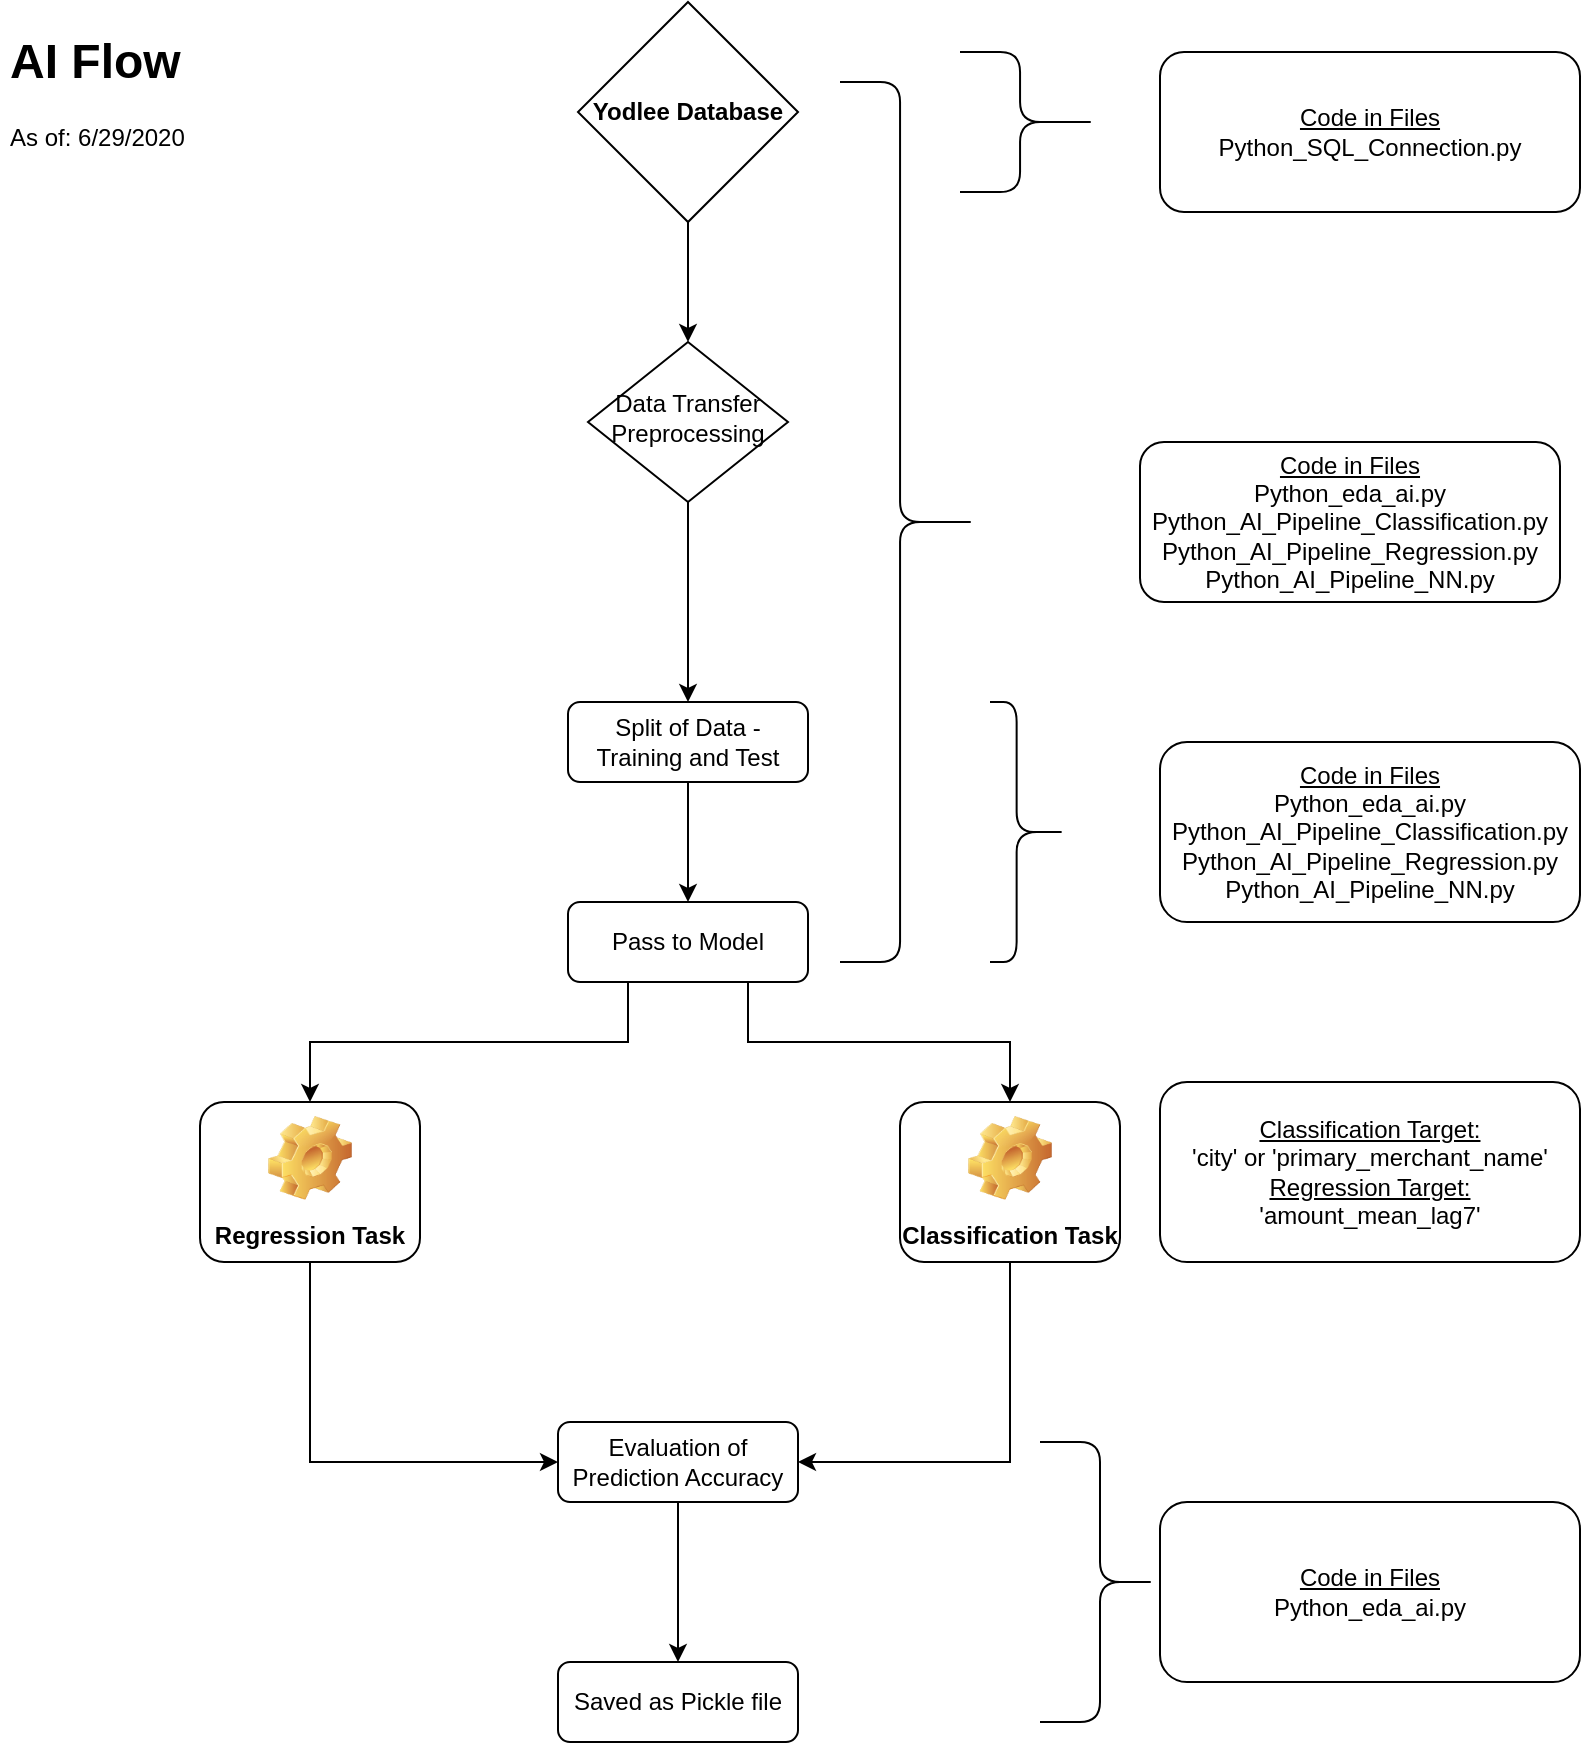 <mxfile version="13.3.7" type="device"><diagram id="C5RBs43oDa-KdzZeNtuy" name="Page-1"><mxGraphModel dx="1298" dy="757" grid="1" gridSize="10" guides="1" tooltips="1" connect="1" arrows="1" fold="1" page="1" pageScale="1" pageWidth="827" pageHeight="1169" math="0" shadow="0"><root><mxCell id="WIyWlLk6GJQsqaUBKTNV-0"/><mxCell id="WIyWlLk6GJQsqaUBKTNV-1" parent="WIyWlLk6GJQsqaUBKTNV-0"/><mxCell id="kaoyUpTG4OD9lV1D62yB-11" style="edgeStyle=orthogonalEdgeStyle;rounded=0;orthogonalLoop=1;jettySize=auto;html=1;exitX=0.5;exitY=1;exitDx=0;exitDy=0;" parent="WIyWlLk6GJQsqaUBKTNV-1" source="WIyWlLk6GJQsqaUBKTNV-6" target="WIyWlLk6GJQsqaUBKTNV-11" edge="1"><mxGeometry relative="1" as="geometry"/></mxCell><mxCell id="WIyWlLk6GJQsqaUBKTNV-6" value="&lt;div&gt;Data Transfer&lt;/div&gt;&lt;div&gt;Preprocessing&lt;/div&gt;" style="rhombus;whiteSpace=wrap;html=1;shadow=0;fontFamily=Helvetica;fontSize=12;align=center;strokeWidth=1;spacing=6;spacingTop=-4;" parent="WIyWlLk6GJQsqaUBKTNV-1" vertex="1"><mxGeometry x="314" y="180" width="100" height="80" as="geometry"/></mxCell><mxCell id="kaoyUpTG4OD9lV1D62yB-12" style="edgeStyle=orthogonalEdgeStyle;rounded=0;orthogonalLoop=1;jettySize=auto;html=1;entryX=0.5;entryY=0;entryDx=0;entryDy=0;" parent="WIyWlLk6GJQsqaUBKTNV-1" source="WIyWlLk6GJQsqaUBKTNV-11" target="76o88r8x4skKHtDsr4q0-12" edge="1"><mxGeometry relative="1" as="geometry"/></mxCell><mxCell id="WIyWlLk6GJQsqaUBKTNV-11" value="&lt;div&gt;Split of Data - &lt;br&gt;&lt;/div&gt;&lt;div&gt;Training and Test&lt;br&gt;&lt;/div&gt;" style="rounded=1;whiteSpace=wrap;html=1;fontSize=12;glass=0;strokeWidth=1;shadow=0;" parent="WIyWlLk6GJQsqaUBKTNV-1" vertex="1"><mxGeometry x="304" y="360" width="120" height="40" as="geometry"/></mxCell><mxCell id="kaoyUpTG4OD9lV1D62yB-5" style="edgeStyle=orthogonalEdgeStyle;rounded=0;orthogonalLoop=1;jettySize=auto;html=1;exitX=0.25;exitY=1;exitDx=0;exitDy=0;entryX=0.5;entryY=0;entryDx=0;entryDy=0;" parent="WIyWlLk6GJQsqaUBKTNV-1" source="76o88r8x4skKHtDsr4q0-12" target="kaoyUpTG4OD9lV1D62yB-18" edge="1"><mxGeometry relative="1" as="geometry"><mxPoint x="254" y="555" as="targetPoint"/></mxGeometry></mxCell><mxCell id="kaoyUpTG4OD9lV1D62yB-6" style="edgeStyle=orthogonalEdgeStyle;rounded=0;orthogonalLoop=1;jettySize=auto;html=1;exitX=0.75;exitY=1;exitDx=0;exitDy=0;entryX=0.5;entryY=0;entryDx=0;entryDy=0;" parent="WIyWlLk6GJQsqaUBKTNV-1" source="76o88r8x4skKHtDsr4q0-12" target="kaoyUpTG4OD9lV1D62yB-19" edge="1"><mxGeometry relative="1" as="geometry"><mxPoint x="460" y="555" as="targetPoint"/></mxGeometry></mxCell><mxCell id="76o88r8x4skKHtDsr4q0-12" value="Pass to Model" style="rounded=1;whiteSpace=wrap;html=1;fontSize=12;glass=0;strokeWidth=1;shadow=0;" parent="WIyWlLk6GJQsqaUBKTNV-1" vertex="1"><mxGeometry x="304" y="460" width="120" height="40" as="geometry"/></mxCell><mxCell id="WIyWlLk6GJQsqaUBKTNV-12" value="&lt;u&gt;Code in Files&lt;br&gt;&lt;/u&gt;Python_SQL_Connection.py" style="rounded=1;whiteSpace=wrap;html=1;fontSize=12;glass=0;strokeWidth=1;shadow=0;" parent="WIyWlLk6GJQsqaUBKTNV-1" vertex="1"><mxGeometry x="600" y="35" width="210" height="80" as="geometry"/></mxCell><mxCell id="kaoyUpTG4OD9lV1D62yB-10" style="edgeStyle=orthogonalEdgeStyle;rounded=0;orthogonalLoop=1;jettySize=auto;html=1;entryX=0.5;entryY=0;entryDx=0;entryDy=0;" parent="WIyWlLk6GJQsqaUBKTNV-1" source="76o88r8x4skKHtDsr4q0-2" target="WIyWlLk6GJQsqaUBKTNV-6" edge="1"><mxGeometry relative="1" as="geometry"/></mxCell><mxCell id="76o88r8x4skKHtDsr4q0-2" value="&lt;b&gt;Yodlee Database&lt;br&gt;&lt;/b&gt;" style="rhombus;whiteSpace=wrap;html=1;aspect=fixed;" parent="WIyWlLk6GJQsqaUBKTNV-1" vertex="1"><mxGeometry x="309" y="10" width="110" height="110" as="geometry"/></mxCell><mxCell id="kaoyUpTG4OD9lV1D62yB-1" value="&lt;div&gt;&lt;u&gt;Code in Files&lt;font color=&quot;#FF3333&quot;&gt;&lt;br&gt;&lt;/font&gt;&lt;/u&gt;&lt;/div&gt;&lt;div&gt;Python_eda_ai.py&lt;/div&gt;&lt;div&gt;Python_AI_Pipeline_Classification.py&lt;/div&gt;&lt;div&gt;Python_AI_Pipeline_Regression.py&lt;/div&gt;&lt;div&gt;Python_AI_Pipeline_NN.py&lt;/div&gt;" style="rounded=1;whiteSpace=wrap;html=1;fontSize=12;glass=0;strokeWidth=1;shadow=0;" parent="WIyWlLk6GJQsqaUBKTNV-1" vertex="1"><mxGeometry x="590" y="230" width="210" height="80" as="geometry"/></mxCell><mxCell id="kaoyUpTG4OD9lV1D62yB-2" value="&lt;div&gt;&lt;u&gt;Code in Files&lt;/u&gt;&lt;br&gt;&lt;div&gt;Python_eda_ai.py&lt;/div&gt;&lt;div&gt;Python_AI_Pipeline_Classification.py&lt;/div&gt;&lt;div&gt;Python_AI_Pipeline_Regression.py&lt;/div&gt;&lt;div&gt;Python_AI_Pipeline_NN.py&lt;/div&gt;&lt;/div&gt;" style="rounded=1;whiteSpace=wrap;html=1;fontSize=12;glass=0;strokeWidth=1;shadow=0;" parent="WIyWlLk6GJQsqaUBKTNV-1" vertex="1"><mxGeometry x="600" y="380" width="210" height="90" as="geometry"/></mxCell><mxCell id="kaoyUpTG4OD9lV1D62yB-14" style="edgeStyle=orthogonalEdgeStyle;rounded=0;orthogonalLoop=1;jettySize=auto;html=1;entryX=1;entryY=0.5;entryDx=0;entryDy=0;exitX=0.5;exitY=1;exitDx=0;exitDy=0;" parent="WIyWlLk6GJQsqaUBKTNV-1" source="kaoyUpTG4OD9lV1D62yB-19" target="kaoyUpTG4OD9lV1D62yB-7" edge="1"><mxGeometry relative="1" as="geometry"><mxPoint x="460" y="615" as="sourcePoint"/></mxGeometry></mxCell><mxCell id="kaoyUpTG4OD9lV1D62yB-13" style="edgeStyle=orthogonalEdgeStyle;rounded=0;orthogonalLoop=1;jettySize=auto;html=1;entryX=0;entryY=0.5;entryDx=0;entryDy=0;exitX=0.5;exitY=1;exitDx=0;exitDy=0;" parent="WIyWlLk6GJQsqaUBKTNV-1" source="kaoyUpTG4OD9lV1D62yB-18" target="kaoyUpTG4OD9lV1D62yB-7" edge="1"><mxGeometry relative="1" as="geometry"><mxPoint x="254" y="615" as="sourcePoint"/></mxGeometry></mxCell><mxCell id="kaoyUpTG4OD9lV1D62yB-15" style="edgeStyle=orthogonalEdgeStyle;rounded=0;orthogonalLoop=1;jettySize=auto;html=1;exitX=0.5;exitY=1;exitDx=0;exitDy=0;" parent="WIyWlLk6GJQsqaUBKTNV-1" source="kaoyUpTG4OD9lV1D62yB-7" target="kaoyUpTG4OD9lV1D62yB-8" edge="1"><mxGeometry relative="1" as="geometry"/></mxCell><mxCell id="kaoyUpTG4OD9lV1D62yB-7" value="Evaluation of Prediction Accuracy" style="rounded=1;whiteSpace=wrap;html=1;fontSize=12;glass=0;strokeWidth=1;shadow=0;" parent="WIyWlLk6GJQsqaUBKTNV-1" vertex="1"><mxGeometry x="299" y="720" width="120" height="40" as="geometry"/></mxCell><mxCell id="kaoyUpTG4OD9lV1D62yB-8" value="Saved as Pickle file" style="rounded=1;whiteSpace=wrap;html=1;fontSize=12;glass=0;strokeWidth=1;shadow=0;" parent="WIyWlLk6GJQsqaUBKTNV-1" vertex="1"><mxGeometry x="299" y="840" width="120" height="40" as="geometry"/></mxCell><mxCell id="kaoyUpTG4OD9lV1D62yB-16" value="&lt;h1&gt;AI Flow&lt;br&gt;&lt;/h1&gt;&lt;p&gt;As of: 6/29/2020&lt;br&gt;&lt;/p&gt;" style="text;html=1;strokeColor=none;fillColor=none;spacing=5;spacingTop=-20;whiteSpace=wrap;overflow=hidden;rounded=0;" parent="WIyWlLk6GJQsqaUBKTNV-1" vertex="1"><mxGeometry x="20" y="20" width="190" height="120" as="geometry"/></mxCell><mxCell id="kaoyUpTG4OD9lV1D62yB-17" value="&lt;div&gt;&lt;u&gt;Code in Files&lt;br&gt;&lt;/u&gt;&lt;/div&gt;Python_eda_ai.py" style="rounded=1;whiteSpace=wrap;html=1;fontSize=12;glass=0;strokeWidth=1;shadow=0;" parent="WIyWlLk6GJQsqaUBKTNV-1" vertex="1"><mxGeometry x="600" y="760" width="210" height="90" as="geometry"/></mxCell><mxCell id="kaoyUpTG4OD9lV1D62yB-18" value="Regression Task" style="label;whiteSpace=wrap;html=1;align=center;verticalAlign=bottom;spacingLeft=0;spacingBottom=4;imageAlign=center;imageVerticalAlign=top;image=img/clipart/Gear_128x128.png" parent="WIyWlLk6GJQsqaUBKTNV-1" vertex="1"><mxGeometry x="120" y="560" width="110" height="80" as="geometry"/></mxCell><mxCell id="kaoyUpTG4OD9lV1D62yB-19" value="Classification Task" style="label;whiteSpace=wrap;html=1;align=center;verticalAlign=bottom;spacingLeft=0;spacingBottom=4;imageAlign=center;imageVerticalAlign=top;image=img/clipart/Gear_128x128.png" parent="WIyWlLk6GJQsqaUBKTNV-1" vertex="1"><mxGeometry x="470" y="560" width="110" height="80" as="geometry"/></mxCell><mxCell id="kaoyUpTG4OD9lV1D62yB-20" value="" style="shape=curlyBracket;whiteSpace=wrap;html=1;rounded=1;rotation=-180;size=0.667;" parent="WIyWlLk6GJQsqaUBKTNV-1" vertex="1"><mxGeometry x="515" y="360" width="40" height="130" as="geometry"/></mxCell><mxCell id="kaoyUpTG4OD9lV1D62yB-21" value="" style="shape=curlyBracket;whiteSpace=wrap;html=1;rounded=1;rotation=-180;size=0.571;" parent="WIyWlLk6GJQsqaUBKTNV-1" vertex="1"><mxGeometry x="440" y="50" width="70" height="440" as="geometry"/></mxCell><mxCell id="kaoyUpTG4OD9lV1D62yB-22" value="" style="shape=curlyBracket;whiteSpace=wrap;html=1;rounded=1;rotation=-180;" parent="WIyWlLk6GJQsqaUBKTNV-1" vertex="1"><mxGeometry x="540" y="730" width="60" height="140" as="geometry"/></mxCell><mxCell id="kaoyUpTG4OD9lV1D62yB-23" value="" style="shape=curlyBracket;whiteSpace=wrap;html=1;rounded=1;rotation=-180;size=0.571;" parent="WIyWlLk6GJQsqaUBKTNV-1" vertex="1"><mxGeometry x="500" y="35" width="70" height="70" as="geometry"/></mxCell><mxCell id="2w5BV5ksU8IRBXrF2onJ-0" value="&lt;div&gt;&lt;u&gt;Classification Target:&lt;/u&gt;&lt;/div&gt;&lt;div&gt;'city' or 'primary_merchant_name'&lt;/div&gt;&lt;div&gt;&lt;u&gt;Regression Target:&lt;/u&gt;&lt;/div&gt;&lt;div&gt;'amount_mean_lag7'&lt;u&gt;&lt;br&gt;&lt;/u&gt;&lt;/div&gt;" style="rounded=1;whiteSpace=wrap;html=1;fontSize=12;glass=0;strokeWidth=1;shadow=0;" vertex="1" parent="WIyWlLk6GJQsqaUBKTNV-1"><mxGeometry x="600" y="550" width="210" height="90" as="geometry"/></mxCell></root></mxGraphModel></diagram></mxfile>